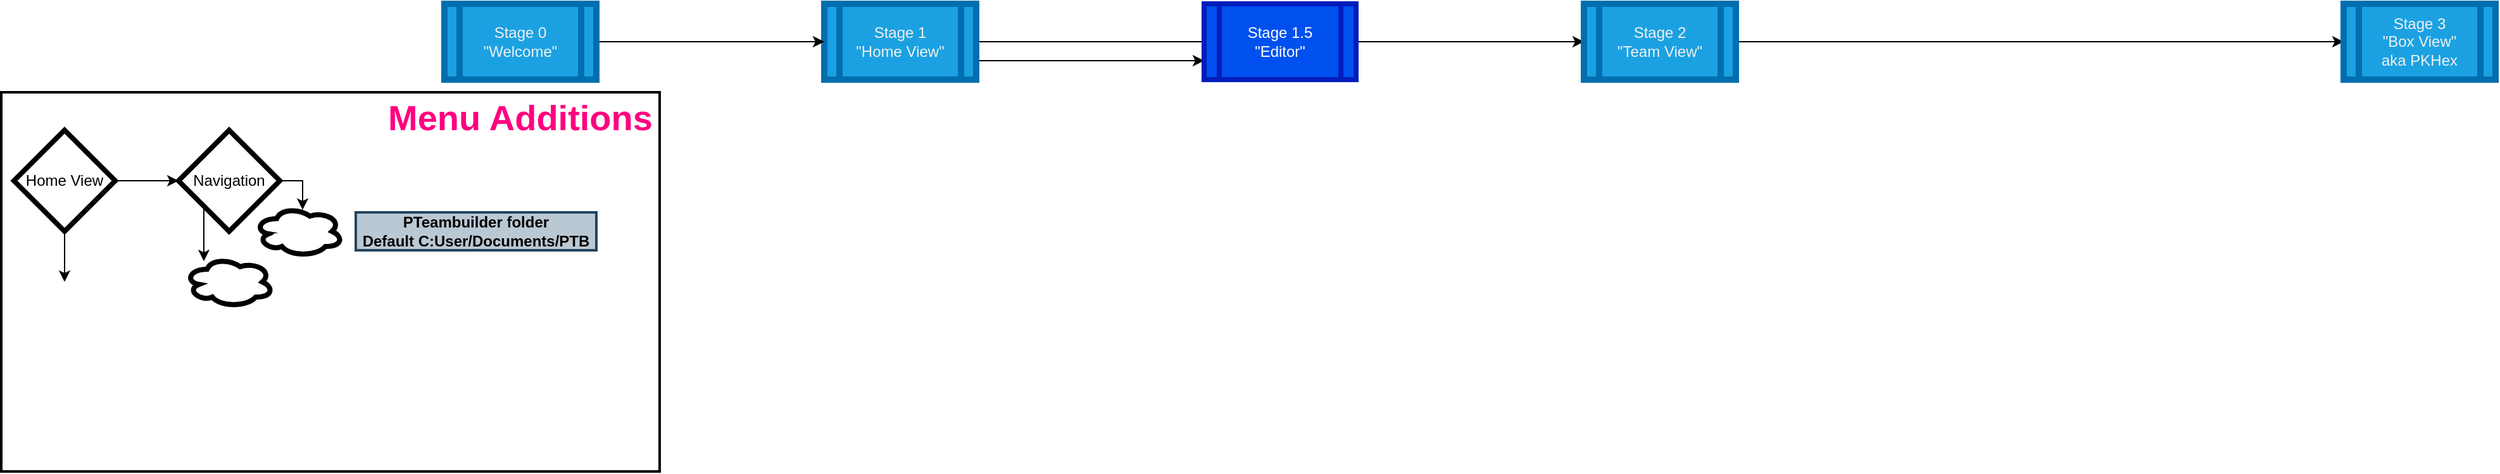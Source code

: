 <mxfile version="15.5.2" type="github">
  <diagram id="C5RBs43oDa-KdzZeNtuy" name="Page-1">
    <mxGraphModel dx="2713" dy="2019" grid="1" gridSize="10" guides="1" tooltips="1" connect="1" arrows="1" fold="1" page="1" pageScale="1" pageWidth="827" pageHeight="1169" math="0" shadow="0">
      <root>
        <mxCell id="WIyWlLk6GJQsqaUBKTNV-0" />
        <mxCell id="WIyWlLk6GJQsqaUBKTNV-1" parent="WIyWlLk6GJQsqaUBKTNV-0" />
        <mxCell id="wyF_w8Hzp6pOiADphTd3-22" value="" style="whiteSpace=wrap;html=1;fontSize=12;fontColor=#000000;strokeWidth=2;" vertex="1" parent="WIyWlLk6GJQsqaUBKTNV-1">
          <mxGeometry x="-650" y="70" width="520" height="300" as="geometry" />
        </mxCell>
        <mxCell id="wyF_w8Hzp6pOiADphTd3-5" style="edgeStyle=orthogonalEdgeStyle;rounded=0;orthogonalLoop=1;jettySize=auto;html=1;exitX=1;exitY=0.5;exitDx=0;exitDy=0;entryX=0;entryY=0.5;entryDx=0;entryDy=0;" edge="1" parent="WIyWlLk6GJQsqaUBKTNV-1" source="rKtUZefHtdAxrVnK9BoF-1" target="wyF_w8Hzp6pOiADphTd3-1">
          <mxGeometry relative="1" as="geometry" />
        </mxCell>
        <mxCell id="wyF_w8Hzp6pOiADphTd3-6" style="edgeStyle=orthogonalEdgeStyle;rounded=0;orthogonalLoop=1;jettySize=auto;html=1;exitX=1;exitY=0.75;exitDx=0;exitDy=0;entryX=0;entryY=0.75;entryDx=0;entryDy=0;" edge="1" parent="WIyWlLk6GJQsqaUBKTNV-1" source="rKtUZefHtdAxrVnK9BoF-1" target="wyF_w8Hzp6pOiADphTd3-4">
          <mxGeometry relative="1" as="geometry" />
        </mxCell>
        <mxCell id="rKtUZefHtdAxrVnK9BoF-1" value="&lt;span style=&quot;color: rgb(240 , 240 , 240) ; font-family: &amp;#34;helvetica&amp;#34; ; font-size: 12px ; font-style: normal ; font-weight: 400 ; letter-spacing: normal ; text-align: center ; text-indent: 0px ; text-transform: none ; word-spacing: 0px ; display: inline ; float: none&quot;&gt;Stage 1&lt;/span&gt;&lt;br style=&quot;color: rgb(240 , 240 , 240) ; font-family: &amp;#34;helvetica&amp;#34; ; font-size: 12px ; font-style: normal ; font-weight: 400 ; letter-spacing: normal ; text-align: center ; text-indent: 0px ; text-transform: none ; word-spacing: 0px&quot;&gt;&lt;span style=&quot;color: rgb(240 , 240 , 240) ; font-family: &amp;#34;helvetica&amp;#34; ; font-size: 12px ; font-style: normal ; font-weight: 400 ; letter-spacing: normal ; text-align: center ; text-indent: 0px ; text-transform: none ; word-spacing: 0px ; display: inline ; float: none&quot;&gt;&quot;Home View&quot;&lt;/span&gt;" style="shape=process;whiteSpace=wrap;html=1;backgroundOutline=1;fillColor=#1ba1e2;fontColor=#ffffff;strokeColor=#006EAF;strokeWidth=5;" parent="WIyWlLk6GJQsqaUBKTNV-1" vertex="1">
          <mxGeometry width="120" height="60" as="geometry" />
        </mxCell>
        <mxCell id="wyF_w8Hzp6pOiADphTd3-7" style="edgeStyle=orthogonalEdgeStyle;rounded=0;orthogonalLoop=1;jettySize=auto;html=1;exitX=1;exitY=0.5;exitDx=0;exitDy=0;entryX=0;entryY=0.5;entryDx=0;entryDy=0;" edge="1" parent="WIyWlLk6GJQsqaUBKTNV-1" source="wyF_w8Hzp6pOiADphTd3-1" target="wyF_w8Hzp6pOiADphTd3-3">
          <mxGeometry relative="1" as="geometry" />
        </mxCell>
        <mxCell id="wyF_w8Hzp6pOiADphTd3-1" value="&lt;span style=&quot;color: rgb(240 , 240 , 240) ; font-family: &amp;#34;helvetica&amp;#34; ; font-size: 12px ; font-style: normal ; font-weight: 400 ; letter-spacing: normal ; text-align: center ; text-indent: 0px ; text-transform: none ; word-spacing: 0px ; display: inline ; float: none&quot;&gt;Stage 2&lt;/span&gt;&lt;br style=&quot;color: rgb(240 , 240 , 240) ; font-family: &amp;#34;helvetica&amp;#34; ; font-size: 12px ; font-style: normal ; font-weight: 400 ; letter-spacing: normal ; text-align: center ; text-indent: 0px ; text-transform: none ; word-spacing: 0px&quot;&gt;&lt;span style=&quot;color: rgb(240 , 240 , 240) ; font-family: &amp;#34;helvetica&amp;#34; ; font-size: 12px ; font-style: normal ; font-weight: 400 ; letter-spacing: normal ; text-align: center ; text-indent: 0px ; text-transform: none ; word-spacing: 0px ; display: inline ; float: none&quot;&gt;&quot;Team View&quot;&lt;/span&gt;" style="shape=process;whiteSpace=wrap;html=1;backgroundOutline=1;fillColor=#1ba1e2;fontColor=#ffffff;strokeColor=#006EAF;strokeWidth=5;" vertex="1" parent="WIyWlLk6GJQsqaUBKTNV-1">
          <mxGeometry x="600" width="120" height="60" as="geometry" />
        </mxCell>
        <mxCell id="wyF_w8Hzp6pOiADphTd3-3" value="&lt;span style=&quot;color: rgb(240 , 240 , 240) ; font-family: &amp;#34;helvetica&amp;#34; ; font-size: 12px ; font-style: normal ; font-weight: 400 ; letter-spacing: normal ; text-align: center ; text-indent: 0px ; text-transform: none ; word-spacing: 0px ; display: inline ; float: none&quot;&gt;Stage 3&lt;/span&gt;&lt;br style=&quot;color: rgb(240 , 240 , 240) ; font-family: &amp;#34;helvetica&amp;#34; ; font-size: 12px ; font-style: normal ; font-weight: 400 ; letter-spacing: normal ; text-align: center ; text-indent: 0px ; text-transform: none ; word-spacing: 0px&quot;&gt;&lt;span style=&quot;color: rgb(240 , 240 , 240) ; font-family: &amp;#34;helvetica&amp;#34; ; font-size: 12px ; font-style: normal ; font-weight: 400 ; letter-spacing: normal ; text-align: center ; text-indent: 0px ; text-transform: none ; word-spacing: 0px ; display: inline ; float: none&quot;&gt;&quot;Box View&quot;&lt;br&gt;aka PKHex&lt;br&gt;&lt;/span&gt;" style="shape=process;whiteSpace=wrap;html=1;backgroundOutline=1;fillColor=#1ba1e2;fontColor=#ffffff;strokeColor=#006EAF;strokeWidth=5;" vertex="1" parent="WIyWlLk6GJQsqaUBKTNV-1">
          <mxGeometry x="1200" width="120" height="60" as="geometry" />
        </mxCell>
        <mxCell id="wyF_w8Hzp6pOiADphTd3-4" value="Stage 1.5&lt;br&gt;&quot;Editor&quot;" style="shape=process;whiteSpace=wrap;html=1;backgroundOutline=1;fillColor=#0050ef;fontColor=#ffffff;strokeColor=#001DBC;strokeWidth=4;" vertex="1" parent="WIyWlLk6GJQsqaUBKTNV-1">
          <mxGeometry x="300" width="120" height="60" as="geometry" />
        </mxCell>
        <mxCell id="wyF_w8Hzp6pOiADphTd3-9" style="edgeStyle=orthogonalEdgeStyle;rounded=0;orthogonalLoop=1;jettySize=auto;html=1;exitX=1;exitY=0.5;exitDx=0;exitDy=0;entryX=0;entryY=0.5;entryDx=0;entryDy=0;" edge="1" parent="WIyWlLk6GJQsqaUBKTNV-1" source="wyF_w8Hzp6pOiADphTd3-8" target="rKtUZefHtdAxrVnK9BoF-1">
          <mxGeometry relative="1" as="geometry" />
        </mxCell>
        <mxCell id="wyF_w8Hzp6pOiADphTd3-8" value="&lt;span style=&quot;color: rgb(240 , 240 , 240) ; font-family: &amp;#34;helvetica&amp;#34; ; font-size: 12px ; font-style: normal ; font-weight: 400 ; letter-spacing: normal ; text-align: center ; text-indent: 0px ; text-transform: none ; word-spacing: 0px ; display: inline ; float: none&quot;&gt;Stage 0&lt;/span&gt;&lt;br style=&quot;color: rgb(240 , 240 , 240) ; font-family: &amp;#34;helvetica&amp;#34; ; font-size: 12px ; font-style: normal ; font-weight: 400 ; letter-spacing: normal ; text-align: center ; text-indent: 0px ; text-transform: none ; word-spacing: 0px&quot;&gt;&lt;span style=&quot;color: rgb(240 , 240 , 240) ; font-family: &amp;#34;helvetica&amp;#34; ; font-size: 12px ; font-style: normal ; font-weight: 400 ; letter-spacing: normal ; text-align: center ; text-indent: 0px ; text-transform: none ; word-spacing: 0px ; display: inline ; float: none&quot;&gt;&quot;Welcome&quot;&lt;/span&gt;" style="shape=process;whiteSpace=wrap;html=1;backgroundOutline=1;fillColor=#1ba1e2;fontColor=#ffffff;strokeColor=#006EAF;strokeWidth=5;" vertex="1" parent="WIyWlLk6GJQsqaUBKTNV-1">
          <mxGeometry x="-300" width="120" height="60" as="geometry" />
        </mxCell>
        <mxCell id="wyF_w8Hzp6pOiADphTd3-17" style="edgeStyle=orthogonalEdgeStyle;rounded=0;orthogonalLoop=1;jettySize=auto;html=1;exitX=1;exitY=0.5;exitDx=0;exitDy=0;entryX=0.543;entryY=0.075;entryDx=0;entryDy=0;entryPerimeter=0;fontSize=12;fontColor=#FFFFFF;" edge="1" parent="WIyWlLk6GJQsqaUBKTNV-1" source="wyF_w8Hzp6pOiADphTd3-10" target="wyF_w8Hzp6pOiADphTd3-16">
          <mxGeometry relative="1" as="geometry" />
        </mxCell>
        <mxCell id="wyF_w8Hzp6pOiADphTd3-19" style="edgeStyle=orthogonalEdgeStyle;rounded=0;orthogonalLoop=1;jettySize=auto;html=1;exitX=0;exitY=1;exitDx=0;exitDy=0;fontSize=12;fontColor=#FFFFFF;" edge="1" parent="WIyWlLk6GJQsqaUBKTNV-1" source="wyF_w8Hzp6pOiADphTd3-10" target="wyF_w8Hzp6pOiADphTd3-18">
          <mxGeometry relative="1" as="geometry">
            <Array as="points">
              <mxPoint x="-490" y="210" />
              <mxPoint x="-490" y="210" />
            </Array>
          </mxGeometry>
        </mxCell>
        <mxCell id="wyF_w8Hzp6pOiADphTd3-10" value="Navigation" style="rhombus;whiteSpace=wrap;html=1;strokeWidth=4;" vertex="1" parent="WIyWlLk6GJQsqaUBKTNV-1">
          <mxGeometry x="-510" y="100" width="80" height="80" as="geometry" />
        </mxCell>
        <mxCell id="wyF_w8Hzp6pOiADphTd3-15" style="edgeStyle=orthogonalEdgeStyle;rounded=0;orthogonalLoop=1;jettySize=auto;html=1;exitX=1;exitY=0.5;exitDx=0;exitDy=0;entryX=0;entryY=0.5;entryDx=0;entryDy=0;fontSize=28;fontColor=#FF0080;" edge="1" parent="WIyWlLk6GJQsqaUBKTNV-1" source="wyF_w8Hzp6pOiADphTd3-11" target="wyF_w8Hzp6pOiADphTd3-10">
          <mxGeometry relative="1" as="geometry" />
        </mxCell>
        <mxCell id="wyF_w8Hzp6pOiADphTd3-24" style="edgeStyle=orthogonalEdgeStyle;rounded=0;orthogonalLoop=1;jettySize=auto;html=1;exitX=0.5;exitY=1;exitDx=0;exitDy=0;fontSize=12;fontColor=#FFFFFF;" edge="1" parent="WIyWlLk6GJQsqaUBKTNV-1" source="wyF_w8Hzp6pOiADphTd3-11" target="wyF_w8Hzp6pOiADphTd3-23">
          <mxGeometry relative="1" as="geometry" />
        </mxCell>
        <mxCell id="wyF_w8Hzp6pOiADphTd3-11" value="Home View" style="rhombus;whiteSpace=wrap;html=1;strokeWidth=4;" vertex="1" parent="WIyWlLk6GJQsqaUBKTNV-1">
          <mxGeometry x="-640" y="100" width="80" height="80" as="geometry" />
        </mxCell>
        <mxCell id="wyF_w8Hzp6pOiADphTd3-12" value="Menu Additions" style="text;html=1;align=center;verticalAlign=middle;whiteSpace=wrap;rounded=0;fontStyle=1;fontSize=28;fontColor=#FF0080;" vertex="1" parent="WIyWlLk6GJQsqaUBKTNV-1">
          <mxGeometry x="-350" y="70" width="220" height="40" as="geometry" />
        </mxCell>
        <mxCell id="wyF_w8Hzp6pOiADphTd3-16" value="&lt;font color=&quot;#ffffff&quot;&gt;&lt;span style=&quot;font-size: 12px&quot;&gt;Settings&lt;/span&gt;&lt;/font&gt;" style="ellipse;shape=cloud;whiteSpace=wrap;html=1;fontSize=28;fontColor=#FF0080;strokeWidth=4;" vertex="1" parent="WIyWlLk6GJQsqaUBKTNV-1">
          <mxGeometry x="-450" y="160" width="70" height="40" as="geometry" />
        </mxCell>
        <mxCell id="wyF_w8Hzp6pOiADphTd3-18" value="&lt;font color=&quot;#ffffff&quot;&gt;&lt;span style=&quot;font-size: 12px&quot;&gt;Profile&lt;/span&gt;&lt;/font&gt;" style="ellipse;shape=cloud;whiteSpace=wrap;html=1;fontSize=28;fontColor=#FF0080;strokeWidth=4;" vertex="1" parent="WIyWlLk6GJQsqaUBKTNV-1">
          <mxGeometry x="-505" y="200" width="70" height="40" as="geometry" />
        </mxCell>
        <mxCell id="wyF_w8Hzp6pOiADphTd3-20" value="PTeambuilder folder&lt;br&gt;Default C:User/Documents/PTB" style="text;html=1;align=center;verticalAlign=middle;whiteSpace=wrap;rounded=0;fontSize=12;fillColor=#bac8d3;strokeColor=#23445d;strokeWidth=2;fontColor=#000000;fontStyle=1" vertex="1" parent="WIyWlLk6GJQsqaUBKTNV-1">
          <mxGeometry x="-370" y="165" width="190" height="30" as="geometry" />
        </mxCell>
        <mxCell id="wyF_w8Hzp6pOiADphTd3-23" value="Send to Home View" style="text;html=1;strokeColor=none;fillColor=none;align=center;verticalAlign=middle;whiteSpace=wrap;rounded=0;fontSize=12;fontColor=#FFFFFF;" vertex="1" parent="WIyWlLk6GJQsqaUBKTNV-1">
          <mxGeometry x="-635" y="220" width="70" height="30" as="geometry" />
        </mxCell>
        <mxCell id="wyF_w8Hzp6pOiADphTd3-25" value="1" style="text;html=1;strokeColor=none;fillColor=none;align=center;verticalAlign=middle;whiteSpace=wrap;rounded=0;fontSize=12;fontColor=#FFFFFF;fontStyle=1" vertex="1" parent="WIyWlLk6GJQsqaUBKTNV-1">
          <mxGeometry x="-640" y="90" width="30" height="30" as="geometry" />
        </mxCell>
        <mxCell id="wyF_w8Hzp6pOiADphTd3-26" value="2" style="text;html=1;strokeColor=none;fillColor=none;align=center;verticalAlign=middle;whiteSpace=wrap;rounded=0;fontSize=12;fontColor=#FFFFFF;" vertex="1" parent="WIyWlLk6GJQsqaUBKTNV-1">
          <mxGeometry x="-505" y="90" width="20" height="30" as="geometry" />
        </mxCell>
      </root>
    </mxGraphModel>
  </diagram>
</mxfile>
